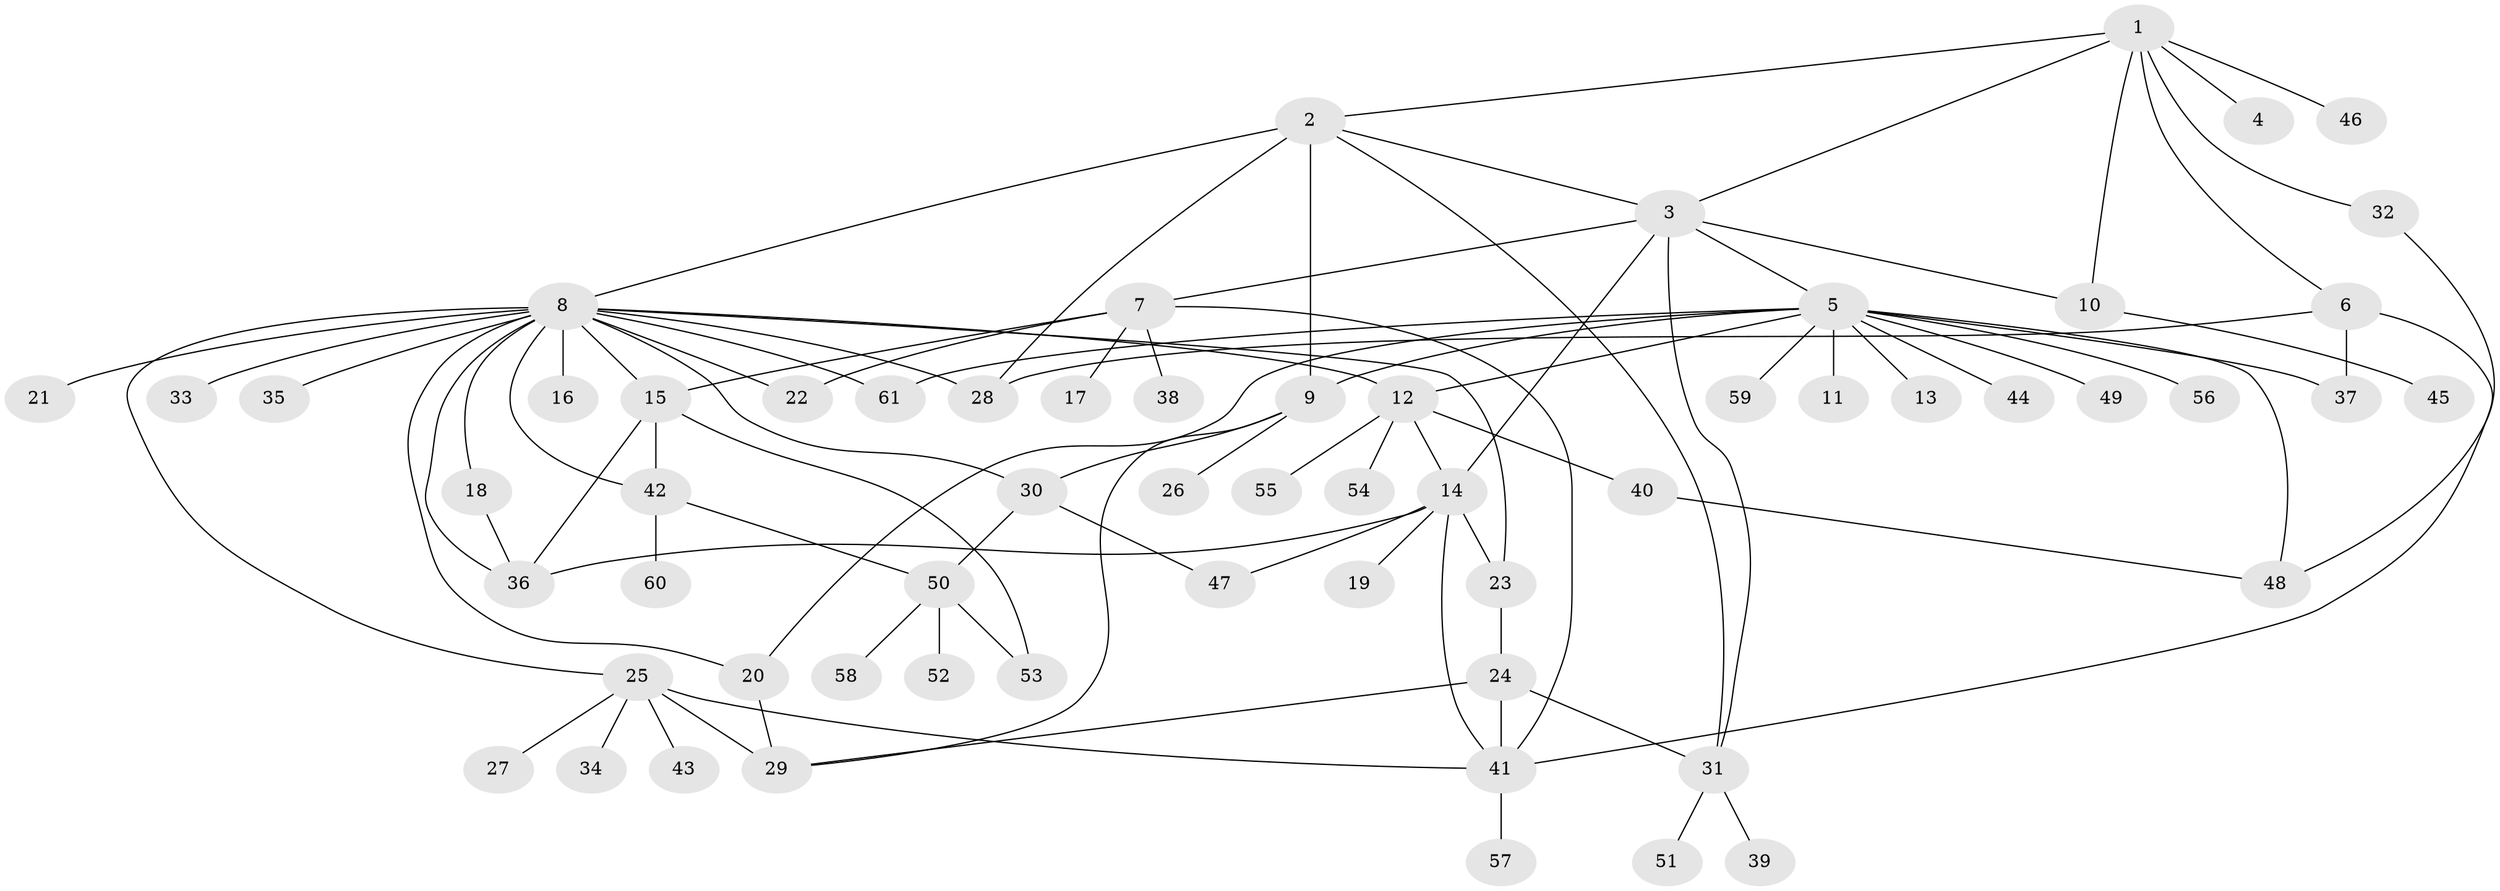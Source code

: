 // original degree distribution, {9: 0.01, 4: 0.05, 8: 0.02, 1: 0.51, 15: 0.01, 6: 0.07, 7: 0.03, 19: 0.01, 2: 0.18, 3: 0.07, 5: 0.04}
// Generated by graph-tools (version 1.1) at 2025/50/03/04/25 22:50:05]
// undirected, 61 vertices, 92 edges
graph export_dot {
  node [color=gray90,style=filled];
  1;
  2;
  3;
  4;
  5;
  6;
  7;
  8;
  9;
  10;
  11;
  12;
  13;
  14;
  15;
  16;
  17;
  18;
  19;
  20;
  21;
  22;
  23;
  24;
  25;
  26;
  27;
  28;
  29;
  30;
  31;
  32;
  33;
  34;
  35;
  36;
  37;
  38;
  39;
  40;
  41;
  42;
  43;
  44;
  45;
  46;
  47;
  48;
  49;
  50;
  51;
  52;
  53;
  54;
  55;
  56;
  57;
  58;
  59;
  60;
  61;
  1 -- 2 [weight=1.0];
  1 -- 3 [weight=1.0];
  1 -- 4 [weight=1.0];
  1 -- 6 [weight=1.0];
  1 -- 10 [weight=1.0];
  1 -- 32 [weight=1.0];
  1 -- 46 [weight=1.0];
  2 -- 3 [weight=1.0];
  2 -- 8 [weight=1.0];
  2 -- 9 [weight=1.0];
  2 -- 28 [weight=2.0];
  2 -- 31 [weight=1.0];
  3 -- 5 [weight=1.0];
  3 -- 7 [weight=1.0];
  3 -- 10 [weight=1.0];
  3 -- 14 [weight=1.0];
  3 -- 31 [weight=1.0];
  5 -- 9 [weight=1.0];
  5 -- 11 [weight=1.0];
  5 -- 12 [weight=1.0];
  5 -- 13 [weight=1.0];
  5 -- 20 [weight=1.0];
  5 -- 37 [weight=1.0];
  5 -- 44 [weight=1.0];
  5 -- 48 [weight=1.0];
  5 -- 49 [weight=1.0];
  5 -- 56 [weight=1.0];
  5 -- 59 [weight=1.0];
  5 -- 61 [weight=1.0];
  6 -- 28 [weight=1.0];
  6 -- 37 [weight=2.0];
  6 -- 41 [weight=1.0];
  7 -- 15 [weight=1.0];
  7 -- 17 [weight=1.0];
  7 -- 22 [weight=1.0];
  7 -- 38 [weight=1.0];
  7 -- 41 [weight=1.0];
  8 -- 12 [weight=1.0];
  8 -- 15 [weight=1.0];
  8 -- 16 [weight=1.0];
  8 -- 18 [weight=1.0];
  8 -- 20 [weight=1.0];
  8 -- 21 [weight=1.0];
  8 -- 22 [weight=1.0];
  8 -- 23 [weight=1.0];
  8 -- 25 [weight=1.0];
  8 -- 28 [weight=1.0];
  8 -- 30 [weight=1.0];
  8 -- 33 [weight=1.0];
  8 -- 35 [weight=1.0];
  8 -- 36 [weight=1.0];
  8 -- 42 [weight=1.0];
  8 -- 61 [weight=1.0];
  9 -- 26 [weight=1.0];
  9 -- 29 [weight=1.0];
  9 -- 30 [weight=1.0];
  10 -- 45 [weight=1.0];
  12 -- 14 [weight=1.0];
  12 -- 40 [weight=1.0];
  12 -- 54 [weight=1.0];
  12 -- 55 [weight=1.0];
  14 -- 19 [weight=2.0];
  14 -- 23 [weight=1.0];
  14 -- 36 [weight=1.0];
  14 -- 41 [weight=1.0];
  14 -- 47 [weight=1.0];
  15 -- 36 [weight=1.0];
  15 -- 42 [weight=1.0];
  15 -- 53 [weight=1.0];
  18 -- 36 [weight=1.0];
  20 -- 29 [weight=2.0];
  23 -- 24 [weight=1.0];
  24 -- 29 [weight=1.0];
  24 -- 31 [weight=1.0];
  24 -- 41 [weight=1.0];
  25 -- 27 [weight=1.0];
  25 -- 29 [weight=1.0];
  25 -- 34 [weight=1.0];
  25 -- 41 [weight=1.0];
  25 -- 43 [weight=1.0];
  30 -- 47 [weight=1.0];
  30 -- 50 [weight=1.0];
  31 -- 39 [weight=1.0];
  31 -- 51 [weight=1.0];
  32 -- 48 [weight=1.0];
  40 -- 48 [weight=1.0];
  41 -- 57 [weight=1.0];
  42 -- 50 [weight=1.0];
  42 -- 60 [weight=1.0];
  50 -- 52 [weight=1.0];
  50 -- 53 [weight=1.0];
  50 -- 58 [weight=1.0];
}
